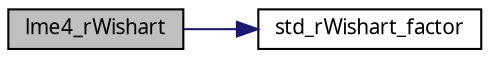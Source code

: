 digraph G
{
  edge [fontname="FreeSans.ttf",fontsize=10,labelfontname="FreeSans.ttf",labelfontsize=10];
  node [fontname="FreeSans.ttf",fontsize=10,shape=record];
  rankdir=LR;
  Node1 [label="lme4_rWishart",height=0.2,width=0.4,color="black", fillcolor="grey75", style="filled" fontcolor="black"];
  Node1 -> Node2 [color="midnightblue",fontsize=10,style="solid",fontname="FreeSans.ttf"];
  Node2 [label="std_rWishart_factor",height=0.2,width=0.4,color="black", fillcolor="white", style="filled",URL="$lmer_8c.html#9812644aac7804e273e0a48e138eb9f9",tooltip="Simulate the Cholesky factor of a standardized Wishart variate with dimension p and..."];
}
